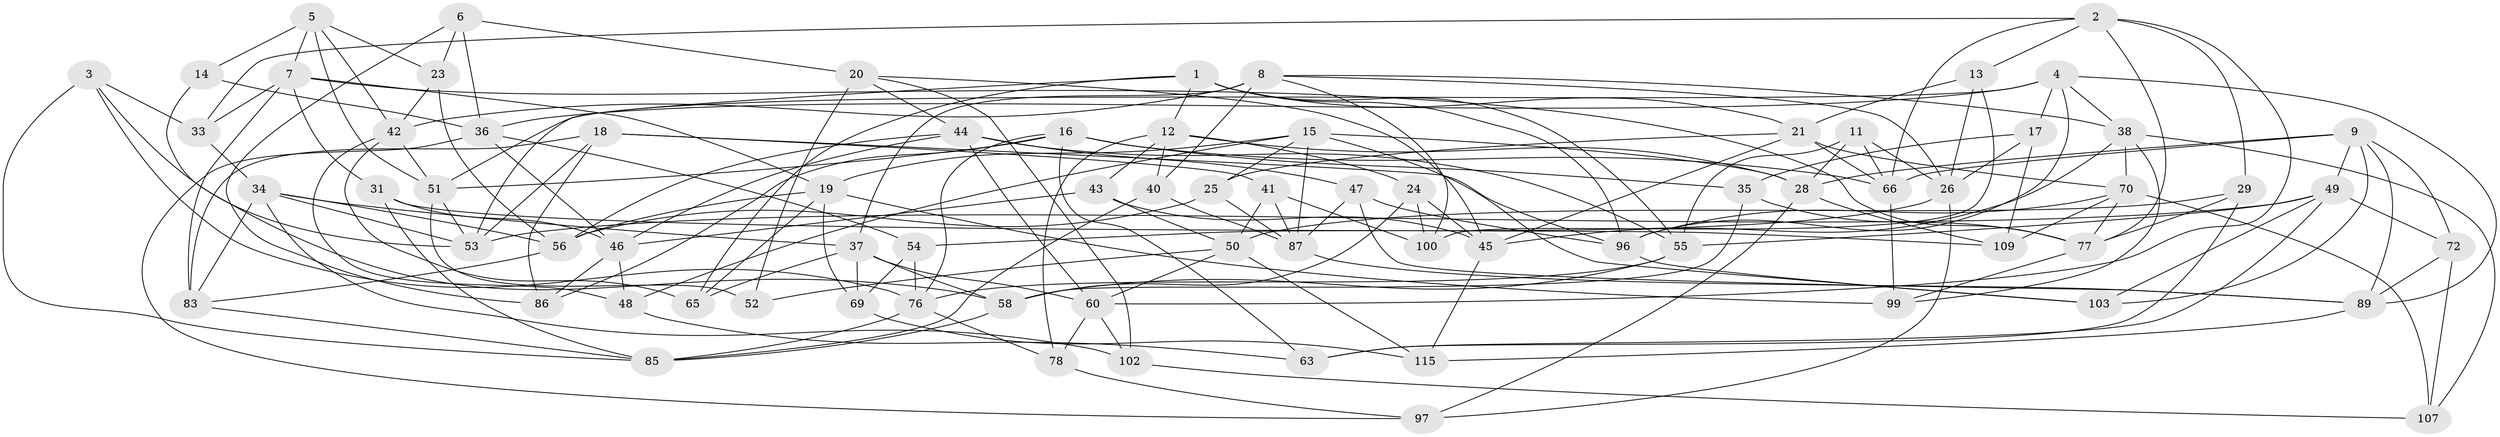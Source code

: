 // Generated by graph-tools (version 1.1) at 2025/52/02/27/25 19:52:27]
// undirected, 75 vertices, 188 edges
graph export_dot {
graph [start="1"]
  node [color=gray90,style=filled];
  1 [super="+112"];
  2 [super="+32"];
  3;
  4 [super="+94"];
  5 [super="+116"];
  6;
  7 [super="+108"];
  8 [super="+22"];
  9 [super="+10"];
  11;
  12 [super="+79"];
  13;
  14;
  15 [super="+27"];
  16 [super="+67"];
  17;
  18 [super="+113"];
  19 [super="+114"];
  20 [super="+80"];
  21 [super="+75"];
  23;
  24;
  25;
  26 [super="+82"];
  28 [super="+30"];
  29;
  31;
  33;
  34 [super="+71"];
  35;
  36 [super="+91"];
  37 [super="+39"];
  38 [super="+61"];
  40;
  41;
  42 [super="+57"];
  43;
  44 [super="+110"];
  45 [super="+105"];
  46 [super="+95"];
  47;
  48;
  49 [super="+68"];
  50 [super="+90"];
  51 [super="+59"];
  52;
  53 [super="+62"];
  54;
  55 [super="+84"];
  56 [super="+64"];
  58 [super="+74"];
  60 [super="+81"];
  63;
  65;
  66 [super="+73"];
  69;
  70 [super="+93"];
  72;
  76 [super="+98"];
  77 [super="+88"];
  78;
  83 [super="+111"];
  85 [super="+104"];
  86;
  87 [super="+92"];
  89 [super="+101"];
  96 [super="+106"];
  97;
  99;
  100;
  102;
  103;
  107;
  109;
  115;
  1 -- 96;
  1 -- 53;
  1 -- 21;
  1 -- 65;
  1 -- 12;
  1 -- 55;
  2 -- 77;
  2 -- 29;
  2 -- 13;
  2 -- 33;
  2 -- 60;
  2 -- 66;
  3 -- 53;
  3 -- 76;
  3 -- 33;
  3 -- 85;
  4 -- 17;
  4 -- 51;
  4 -- 36;
  4 -- 89;
  4 -- 38;
  4 -- 96;
  5 -- 14 [weight=2];
  5 -- 7;
  5 -- 51;
  5 -- 23;
  5 -- 42;
  6 -- 20;
  6 -- 86;
  6 -- 36;
  6 -- 23;
  7 -- 19;
  7 -- 31;
  7 -- 33;
  7 -- 83;
  7 -- 77;
  8 -- 42;
  8 -- 38;
  8 -- 26;
  8 -- 40;
  8 -- 100;
  8 -- 37;
  9 -- 72;
  9 -- 103;
  9 -- 89;
  9 -- 66;
  9 -- 28;
  9 -- 49;
  11 -- 55;
  11 -- 66;
  11 -- 26;
  11 -- 28;
  12 -- 43;
  12 -- 40;
  12 -- 24;
  12 -- 28;
  12 -- 78;
  13 -- 100;
  13 -- 26;
  13 -- 21;
  14 -- 58;
  14 -- 36;
  15 -- 48;
  15 -- 19;
  15 -- 28;
  15 -- 25;
  15 -- 103;
  15 -- 87;
  16 -- 63;
  16 -- 35;
  16 -- 51;
  16 -- 66;
  16 -- 76;
  16 -- 86;
  17 -- 26;
  17 -- 109;
  17 -- 35;
  18 -- 41;
  18 -- 86;
  18 -- 53;
  18 -- 83 [weight=2];
  18 -- 96;
  19 -- 65;
  19 -- 56;
  19 -- 99;
  19 -- 69;
  20 -- 44;
  20 -- 52 [weight=2];
  20 -- 102;
  20 -- 45;
  21 -- 66;
  21 -- 45;
  21 -- 25;
  21 -- 70;
  23 -- 42;
  23 -- 56;
  24 -- 58;
  24 -- 100;
  24 -- 45;
  25 -- 87;
  25 -- 56;
  26 -- 97;
  26 -- 54;
  28 -- 97;
  28 -- 109;
  29 -- 50;
  29 -- 63;
  29 -- 77;
  31 -- 46;
  31 -- 85;
  31 -- 109;
  33 -- 34;
  34 -- 102;
  34 -- 56;
  34 -- 53;
  34 -- 37;
  34 -- 83;
  35 -- 77;
  35 -- 58;
  36 -- 54;
  36 -- 46;
  36 -- 97;
  37 -- 69;
  37 -- 58;
  37 -- 65;
  37 -- 60;
  38 -- 107;
  38 -- 99;
  38 -- 70;
  38 -- 45;
  40 -- 85;
  40 -- 87;
  41 -- 87;
  41 -- 100;
  41 -- 50;
  42 -- 65;
  42 -- 51;
  42 -- 48;
  43 -- 46;
  43 -- 50;
  43 -- 45;
  44 -- 47;
  44 -- 46;
  44 -- 60;
  44 -- 55;
  44 -- 56;
  45 -- 115;
  46 -- 86;
  46 -- 48;
  47 -- 89;
  47 -- 96;
  47 -- 87;
  48 -- 63;
  49 -- 63;
  49 -- 55;
  49 -- 72;
  49 -- 103;
  49 -- 53;
  50 -- 115;
  50 -- 52;
  50 -- 60;
  51 -- 52;
  51 -- 53;
  54 -- 76;
  54 -- 69;
  55 -- 76;
  55 -- 58;
  56 -- 83;
  58 -- 85;
  60 -- 102;
  60 -- 78;
  66 -- 99;
  69 -- 115;
  70 -- 109;
  70 -- 107;
  70 -- 96;
  70 -- 77;
  72 -- 107;
  72 -- 89;
  76 -- 85;
  76 -- 78;
  77 -- 99;
  78 -- 97;
  83 -- 85;
  87 -- 89;
  89 -- 115;
  96 -- 103;
  102 -- 107;
}
